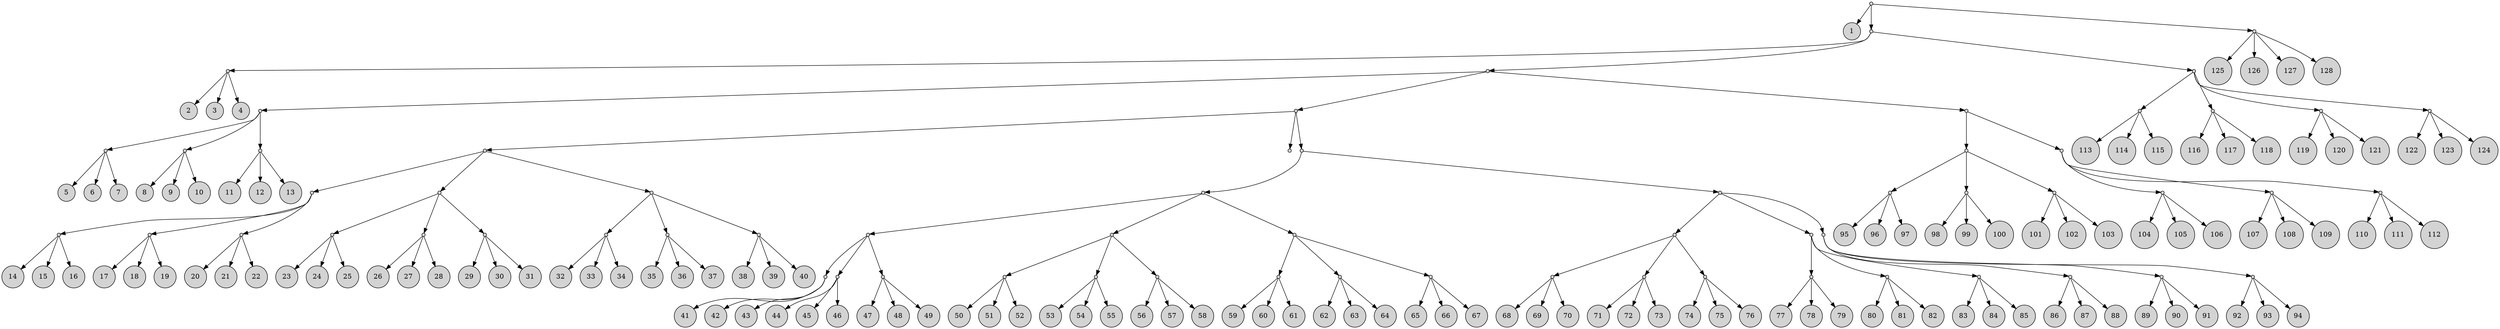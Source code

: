 
digraph {
node [shape = circle; style = filled;];
1->2;
4->5;
4->6;
4->7;
3->4;
10->11;
10->12;
10->13;
9->10;
14->15;
14->16;
14->17;
9->14;
18->19;
18->20;
18->21;
9->18;
8->9;
25->26;
25->27;
25->28;
24->25;
29->30;
29->31;
29->32;
24->29;
33->34;
33->35;
33->36;
24->33;
23->24;
38->39;
38->40;
38->41;
37->38;
42->43;
42->44;
42->45;
37->42;
46->47;
46->48;
46->49;
37->46;
23->37;
51->52;
51->53;
51->54;
50->51;
55->56;
55->57;
55->58;
50->55;
59->60;
59->61;
59->62;
50->59;
23->50;
22->23;
22->63;
67->68;
67->69;
67->70;
66->67;
71->72;
71->73;
71->74;
66->71;
75->76;
75->77;
75->78;
66->75;
65->66;
80->81;
80->82;
80->83;
79->80;
84->85;
84->86;
84->87;
79->84;
88->89;
88->90;
88->91;
79->88;
65->79;
93->94;
93->95;
93->96;
92->93;
97->98;
97->99;
97->100;
92->97;
101->102;
101->103;
101->104;
92->101;
65->92;
64->65;
107->108;
107->109;
107->110;
106->107;
111->112;
111->113;
111->114;
106->111;
115->116;
115->117;
115->118;
106->115;
105->106;
120->121;
120->122;
120->123;
119->120;
124->125;
124->126;
124->127;
119->124;
128->129;
128->130;
128->131;
119->128;
105->119;
133->134;
133->135;
133->136;
132->133;
137->138;
137->139;
137->140;
132->137;
141->142;
141->143;
141->144;
132->141;
105->132;
64->105;
22->64;
8->22;
147->148;
147->149;
147->150;
146->147;
151->152;
151->153;
151->154;
146->151;
155->156;
155->157;
155->158;
146->155;
145->146;
160->161;
160->162;
160->163;
159->160;
164->165;
164->166;
164->167;
159->164;
168->169;
168->170;
168->171;
159->168;
145->159;
8->145;
3->8;
173->174;
173->175;
173->176;
172->173;
177->178;
177->179;
177->180;
172->177;
181->182;
181->183;
181->184;
172->181;
185->186;
185->187;
185->188;
172->185;
3->172;
1->3;
189->190;
189->191;
189->192;
189->193;
1->189;
2 [label="1";]5 [label="2";]6 [label="3";]7 [label="4";]4 [label=""; height=0.1; width=0.1;]11 [label="5";]12 [label="6";]13 [label="7";]10 [label=""; height=0.1; width=0.1;]15 [label="8";]16 [label="9";]17 [label="10";]14 [label=""; height=0.1; width=0.1;]19 [label="11";]20 [label="12";]21 [label="13";]18 [label=""; height=0.1; width=0.1;]9 [label=""; height=0.1; width=0.1;]26 [label="14";]27 [label="15";]28 [label="16";]25 [label=""; height=0.1; width=0.1;]30 [label="17";]31 [label="18";]32 [label="19";]29 [label=""; height=0.1; width=0.1;]34 [label="20";]35 [label="21";]36 [label="22";]33 [label=""; height=0.1; width=0.1;]24 [label=""; height=0.1; width=0.1;]39 [label="23";]40 [label="24";]41 [label="25";]38 [label=""; height=0.1; width=0.1;]43 [label="26";]44 [label="27";]45 [label="28";]42 [label=""; height=0.1; width=0.1;]47 [label="29";]48 [label="30";]49 [label="31";]46 [label=""; height=0.1; width=0.1;]37 [label=""; height=0.1; width=0.1;]52 [label="32";]53 [label="33";]54 [label="34";]51 [label=""; height=0.1; width=0.1;]56 [label="35";]57 [label="36";]58 [label="37";]55 [label=""; height=0.1; width=0.1;]60 [label="38";]61 [label="39";]62 [label="40";]59 [label=""; height=0.1; width=0.1;]50 [label=""; height=0.1; width=0.1;]23 [label=""; height=0.1; width=0.1;]63 [label=""; height=0.1; width=0.1;]68 [label="41";]69 [label="42";]70 [label="43";]67 [label=""; height=0.1; width=0.1;]72 [label="44";]73 [label="45";]74 [label="46";]71 [label=""; height=0.1; width=0.1;]76 [label="47";]77 [label="48";]78 [label="49";]75 [label=""; height=0.1; width=0.1;]66 [label=""; height=0.1; width=0.1;]81 [label="50";]82 [label="51";]83 [label="52";]80 [label=""; height=0.1; width=0.1;]85 [label="53";]86 [label="54";]87 [label="55";]84 [label=""; height=0.1; width=0.1;]89 [label="56";]90 [label="57";]91 [label="58";]88 [label=""; height=0.1; width=0.1;]79 [label=""; height=0.1; width=0.1;]94 [label="59";]95 [label="60";]96 [label="61";]93 [label=""; height=0.1; width=0.1;]98 [label="62";]99 [label="63";]100 [label="64";]97 [label=""; height=0.1; width=0.1;]102 [label="65";]103 [label="66";]104 [label="67";]101 [label=""; height=0.1; width=0.1;]92 [label=""; height=0.1; width=0.1;]65 [label=""; height=0.1; width=0.1;]108 [label="68";]109 [label="69";]110 [label="70";]107 [label=""; height=0.1; width=0.1;]112 [label="71";]113 [label="72";]114 [label="73";]111 [label=""; height=0.1; width=0.1;]116 [label="74";]117 [label="75";]118 [label="76";]115 [label=""; height=0.1; width=0.1;]106 [label=""; height=0.1; width=0.1;]121 [label="77";]122 [label="78";]123 [label="79";]120 [label=""; height=0.1; width=0.1;]125 [label="80";]126 [label="81";]127 [label="82";]124 [label=""; height=0.1; width=0.1;]129 [label="83";]130 [label="84";]131 [label="85";]128 [label=""; height=0.1; width=0.1;]119 [label=""; height=0.1; width=0.1;]134 [label="86";]135 [label="87";]136 [label="88";]133 [label=""; height=0.1; width=0.1;]138 [label="89";]139 [label="90";]140 [label="91";]137 [label=""; height=0.1; width=0.1;]142 [label="92";]143 [label="93";]144 [label="94";]141 [label=""; height=0.1; width=0.1;]132 [label=""; height=0.1; width=0.1;]105 [label=""; height=0.1; width=0.1;]64 [label=""; height=0.1; width=0.1;]22 [label=""; height=0.1; width=0.1;]148 [label="95";]149 [label="96";]150 [label="97";]147 [label=""; height=0.1; width=0.1;]152 [label="98";]153 [label="99";]154 [label="100";]151 [label=""; height=0.1; width=0.1;]156 [label="101";]157 [label="102";]158 [label="103";]155 [label=""; height=0.1; width=0.1;]146 [label=""; height=0.1; width=0.1;]161 [label="104";]162 [label="105";]163 [label="106";]160 [label=""; height=0.1; width=0.1;]165 [label="107";]166 [label="108";]167 [label="109";]164 [label=""; height=0.1; width=0.1;]169 [label="110";]170 [label="111";]171 [label="112";]168 [label=""; height=0.1; width=0.1;]159 [label=""; height=0.1; width=0.1;]145 [label=""; height=0.1; width=0.1;]8 [label=""; height=0.1; width=0.1;]174 [label="113";]175 [label="114";]176 [label="115";]173 [label=""; height=0.1; width=0.1;]178 [label="116";]179 [label="117";]180 [label="118";]177 [label=""; height=0.1; width=0.1;]182 [label="119";]183 [label="120";]184 [label="121";]181 [label=""; height=0.1; width=0.1;]186 [label="122";]187 [label="123";]188 [label="124";]185 [label=""; height=0.1; width=0.1;]172 [label=""; height=0.1; width=0.1;]3 [label=""; height=0.1; width=0.1;]190 [label="125";]191 [label="126";]192 [label="127";]193 [label="128";]189 [label=""; height=0.1; width=0.1;]1 [label=""; height=0.1; width=0.1;]}

